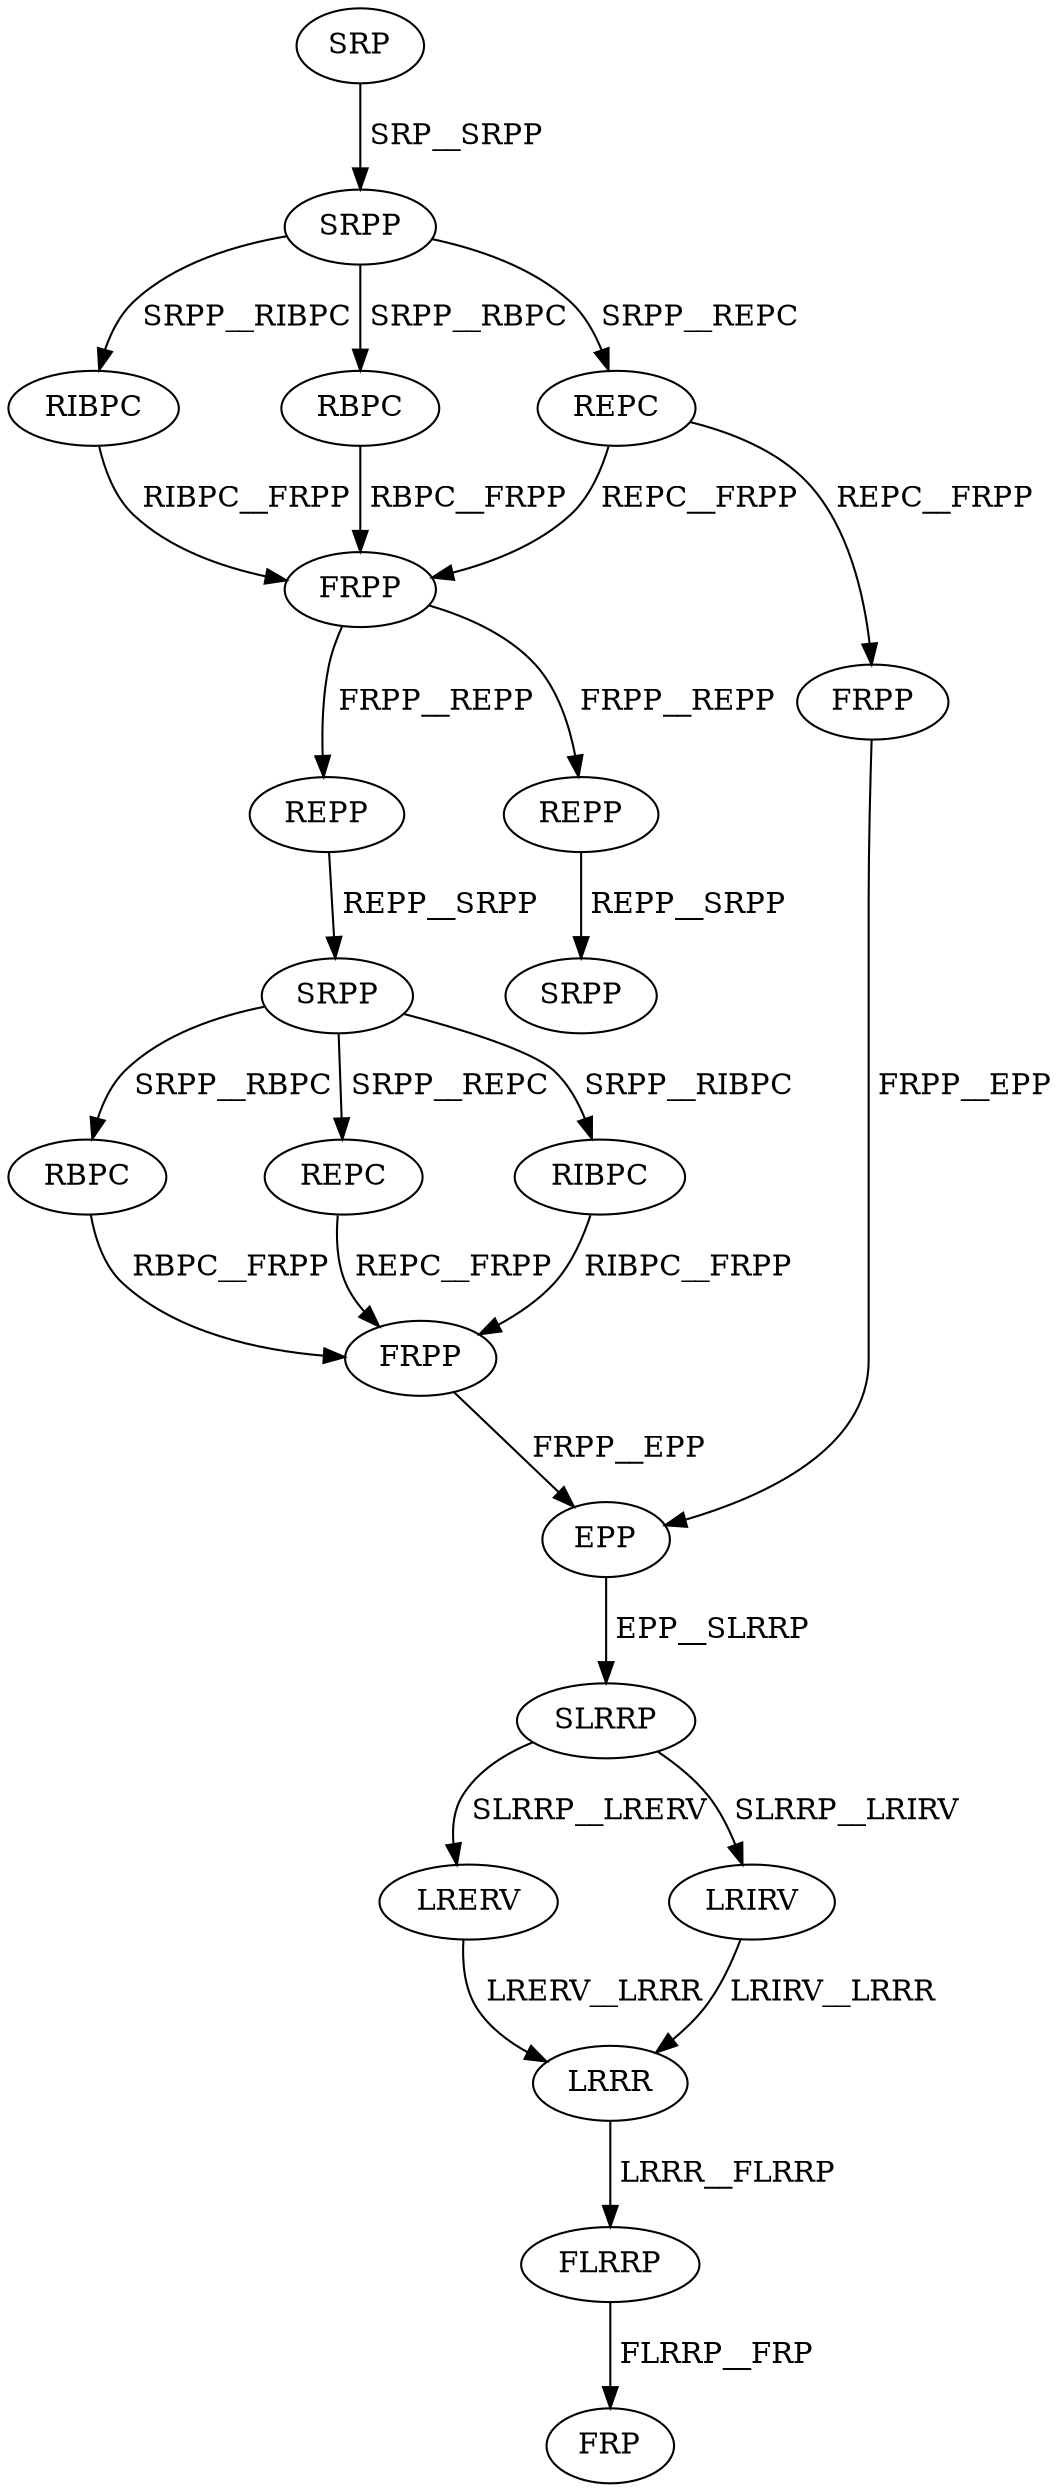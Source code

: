 digraph G { 
1 [label="SRP",color=black,fontcolor=black];
2 [label="SRPP",color=black,fontcolor=black];
3 [label="RIBPC",color=black,fontcolor=black];
4 [label="RBPC",color=black,fontcolor=black];
5 [label="REPC",color=black,fontcolor=black];
6 [label="FRPP",color=black,fontcolor=black];
7 [label="REPP",color=black,fontcolor=black];
8 [label="SRPP",color=black,fontcolor=black];
9 [label="REPP",color=black,fontcolor=black];
10 [label="FRPP",color=black,fontcolor=black];
11 [label="RBPC",color=black,fontcolor=black];
12 [label="REPC",color=black,fontcolor=black];
13 [label="RIBPC",color=black,fontcolor=black];
14 [label="FRPP",color=black,fontcolor=black];
15 [label="SRPP",color=black,fontcolor=black];
16 [label="EPP",color=black,fontcolor=black];
17 [label="SLRRP",color=black,fontcolor=black];
18 [label="LRERV",color=black,fontcolor=black];
19 [label="LRIRV",color=black,fontcolor=black];
20 [label="LRRR",color=black,fontcolor=black];
21 [label="FLRRP",color=black,fontcolor=black];
22 [label="FRP",color=black,fontcolor=black];
1->2[label=" SRP__SRPP",color=black,fontcolor=black];
2->3[label=" SRPP__RIBPC",color=black,fontcolor=black];
2->4[label=" SRPP__RBPC",color=black,fontcolor=black];
2->5[label=" SRPP__REPC",color=black,fontcolor=black];
3->6[label=" RIBPC__FRPP",color=black,fontcolor=black];
4->6[label=" RBPC__FRPP",color=black,fontcolor=black];
5->6[label=" REPC__FRPP",color=black,fontcolor=black];
5->10[label=" REPC__FRPP",color=black,fontcolor=black];
6->7[label=" FRPP__REPP",color=black,fontcolor=black];
6->9[label=" FRPP__REPP",color=black,fontcolor=black];
7->8[label=" REPP__SRPP",color=black,fontcolor=black];
8->11[label=" SRPP__RBPC",color=black,fontcolor=black];
8->12[label=" SRPP__REPC",color=black,fontcolor=black];
8->13[label=" SRPP__RIBPC",color=black,fontcolor=black];
9->15[label=" REPP__SRPP",color=black,fontcolor=black];
10->16[label=" FRPP__EPP",color=black,fontcolor=black];
11->14[label=" RBPC__FRPP",color=black,fontcolor=black];
12->14[label=" REPC__FRPP",color=black,fontcolor=black];
13->14[label=" RIBPC__FRPP",color=black,fontcolor=black];
14->16[label=" FRPP__EPP",color=black,fontcolor=black];
16->17[label=" EPP__SLRRP",color=black,fontcolor=black];
17->18[label=" SLRRP__LRERV",color=black,fontcolor=black];
17->19[label=" SLRRP__LRIRV",color=black,fontcolor=black];
18->20[label=" LRERV__LRRR",color=black,fontcolor=black];
19->20[label=" LRIRV__LRRR",color=black,fontcolor=black];
20->21[label=" LRRR__FLRRP",color=black,fontcolor=black];
21->22[label=" FLRRP__FRP",color=black,fontcolor=black];
}
